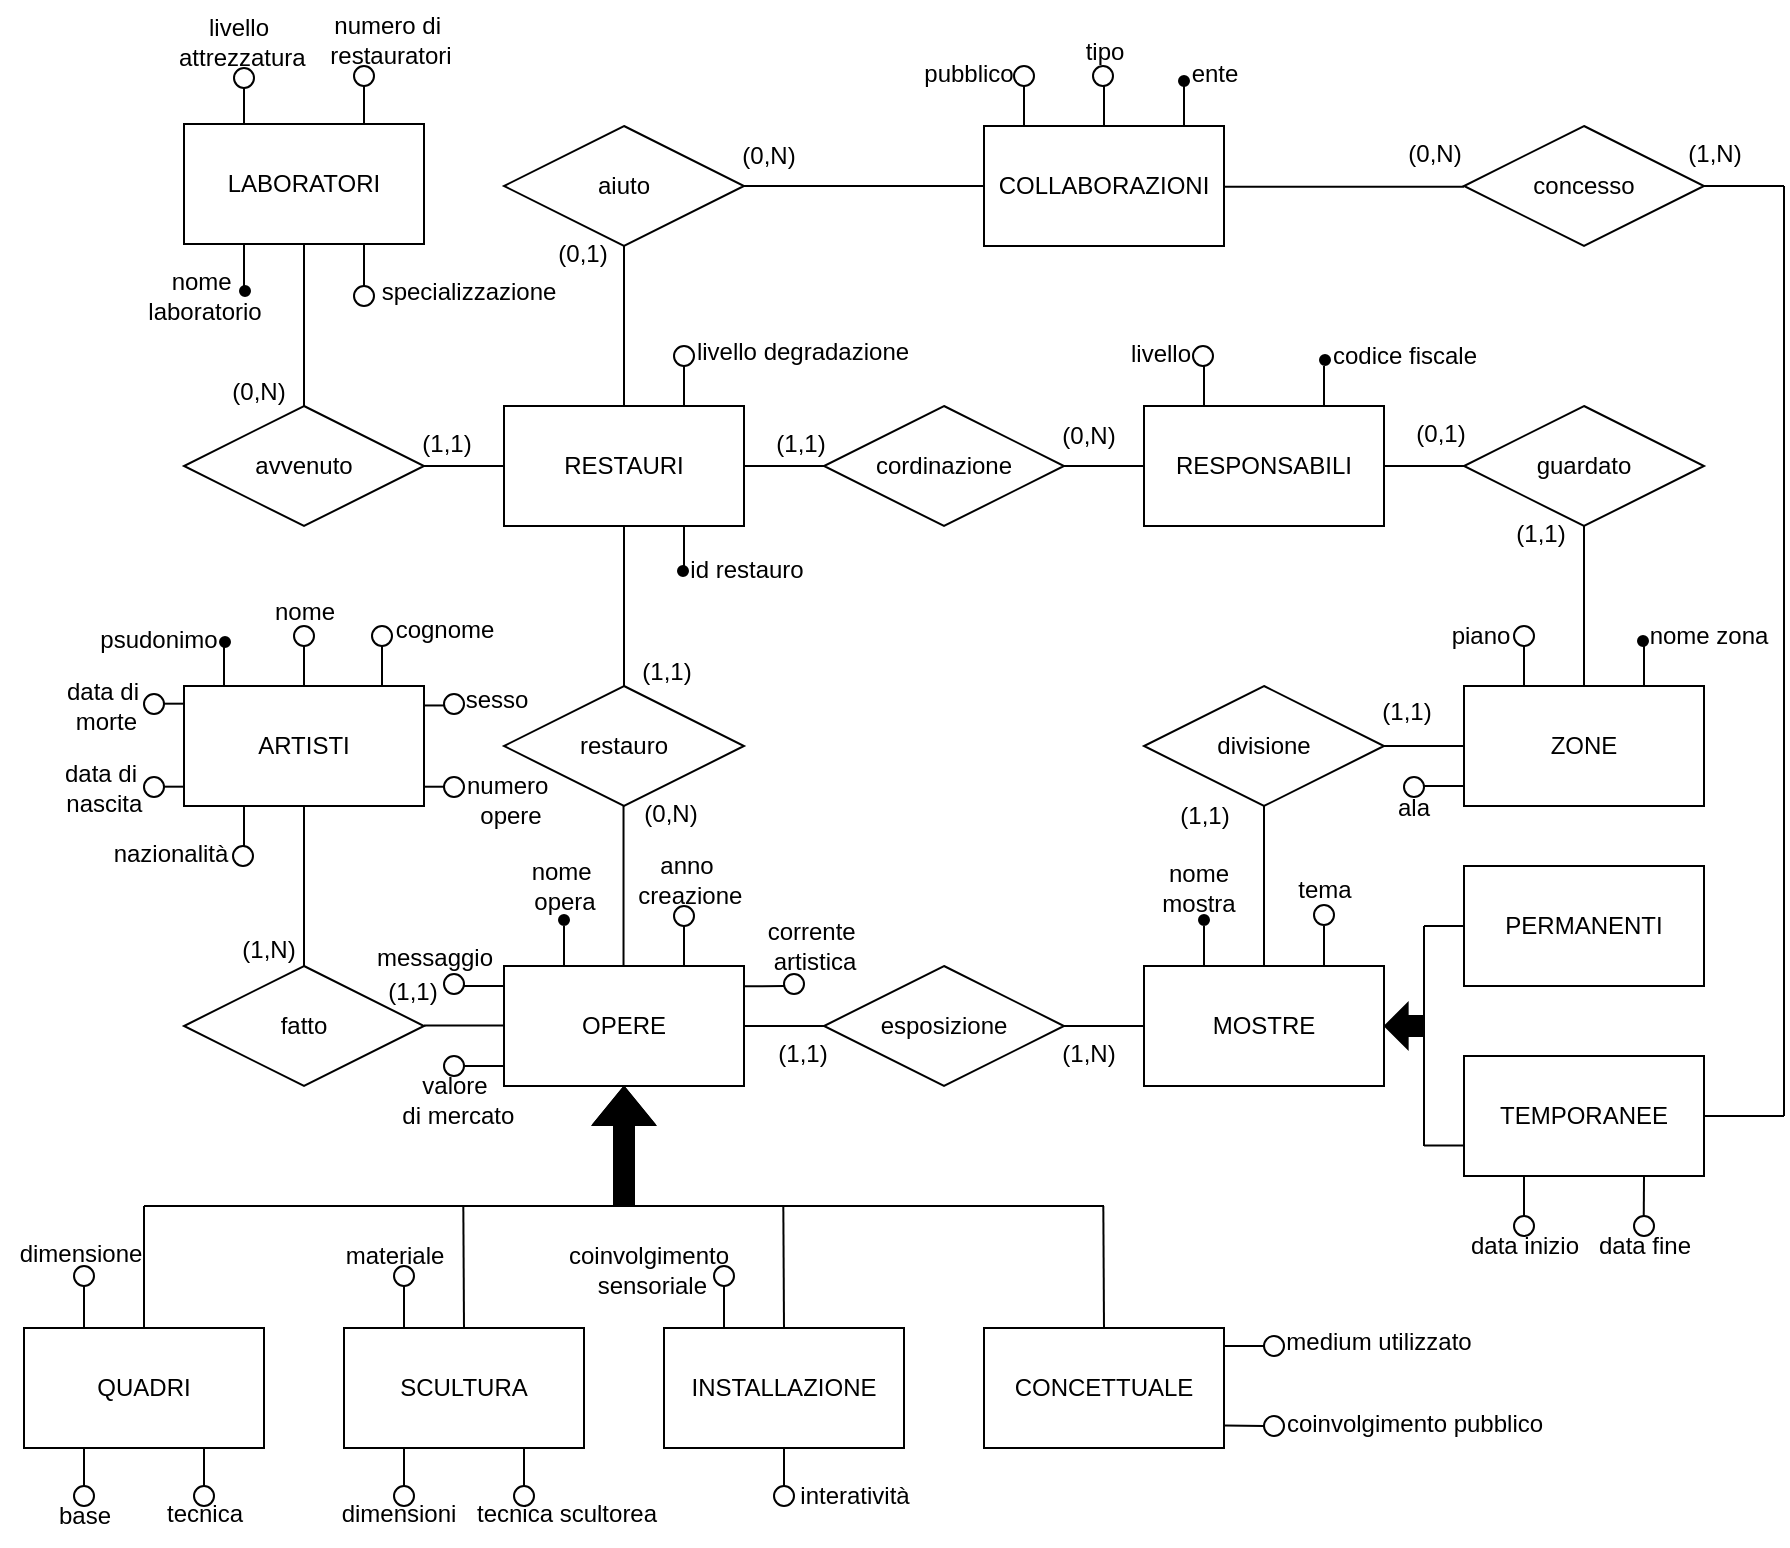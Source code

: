 <mxfile version="26.1.2">
  <diagram name="Page-1" id="luR2FFAwwnQC8byFWhqQ">
    <mxGraphModel dx="1420" dy="2156" grid="1" gridSize="10" guides="1" tooltips="1" connect="1" arrows="1" fold="1" page="1" pageScale="1" pageWidth="827" pageHeight="1169" math="0" shadow="0">
      <root>
        <mxCell id="0" />
        <mxCell id="1" parent="0" />
        <mxCell id="AryeixgYwKDA9CnlknnB-269" value="OPERE" style="rounded=0;whiteSpace=wrap;html=1;" parent="1" vertex="1">
          <mxGeometry x="360" y="480" width="120" height="60" as="geometry" />
        </mxCell>
        <mxCell id="AryeixgYwKDA9CnlknnB-270" value="fatto" style="shape=rhombus;perimeter=rhombusPerimeter;whiteSpace=wrap;html=1;align=center;" parent="1" vertex="1">
          <mxGeometry x="200" y="480" width="120" height="60" as="geometry" />
        </mxCell>
        <mxCell id="AryeixgYwKDA9CnlknnB-271" value="ARTISTI" style="rounded=0;whiteSpace=wrap;html=1;" parent="1" vertex="1">
          <mxGeometry x="200" y="340" width="120" height="60" as="geometry" />
        </mxCell>
        <mxCell id="AryeixgYwKDA9CnlknnB-272" value="QUADRI" style="rounded=0;whiteSpace=wrap;html=1;" parent="1" vertex="1">
          <mxGeometry x="120" y="661" width="120" height="60" as="geometry" />
        </mxCell>
        <mxCell id="AryeixgYwKDA9CnlknnB-273" value="SCULTURA" style="rounded=0;whiteSpace=wrap;html=1;" parent="1" vertex="1">
          <mxGeometry x="280" y="661" width="120" height="60" as="geometry" />
        </mxCell>
        <mxCell id="AryeixgYwKDA9CnlknnB-274" value="INSTALLAZIONE" style="rounded=0;whiteSpace=wrap;html=1;" parent="1" vertex="1">
          <mxGeometry x="440" y="661" width="120" height="60" as="geometry" />
        </mxCell>
        <mxCell id="AryeixgYwKDA9CnlknnB-275" value="CONCETTUALE" style="rounded=0;whiteSpace=wrap;html=1;" parent="1" vertex="1">
          <mxGeometry x="600" y="661" width="120" height="60" as="geometry" />
        </mxCell>
        <mxCell id="AryeixgYwKDA9CnlknnB-276" value="" style="shape=flexArrow;endArrow=classic;html=1;rounded=0;fillColor=#000000;entryX=0.5;entryY=1;entryDx=0;entryDy=0;" parent="1" edge="1" target="AryeixgYwKDA9CnlknnB-269">
          <mxGeometry width="50" height="50" relative="1" as="geometry">
            <mxPoint x="420" y="600" as="sourcePoint" />
            <mxPoint x="450" y="620" as="targetPoint" />
            <Array as="points">
              <mxPoint x="420" y="590" />
              <mxPoint x="420" y="560" />
            </Array>
          </mxGeometry>
        </mxCell>
        <mxCell id="AryeixgYwKDA9CnlknnB-282" value="restauro" style="shape=rhombus;perimeter=rhombusPerimeter;whiteSpace=wrap;html=1;align=center;" parent="1" vertex="1">
          <mxGeometry x="360" y="340" width="120" height="60" as="geometry" />
        </mxCell>
        <mxCell id="AryeixgYwKDA9CnlknnB-283" value="RESTAURI" style="rounded=0;whiteSpace=wrap;html=1;" parent="1" vertex="1">
          <mxGeometry x="360" y="200" width="120" height="60" as="geometry" />
        </mxCell>
        <mxCell id="AryeixgYwKDA9CnlknnB-284" value="avvenuto" style="shape=rhombus;perimeter=rhombusPerimeter;whiteSpace=wrap;html=1;align=center;" parent="1" vertex="1">
          <mxGeometry x="200" y="200" width="120" height="60" as="geometry" />
        </mxCell>
        <mxCell id="AryeixgYwKDA9CnlknnB-285" value="LABORATORI" style="rounded=0;whiteSpace=wrap;html=1;" parent="1" vertex="1">
          <mxGeometry x="200" y="59" width="120" height="60" as="geometry" />
        </mxCell>
        <mxCell id="AryeixgYwKDA9CnlknnB-286" value="" style="endArrow=none;html=1;rounded=0;exitX=0.5;exitY=1;exitDx=0;exitDy=0;entryX=0.5;entryY=0;entryDx=0;entryDy=0;" parent="1" source="AryeixgYwKDA9CnlknnB-285" edge="1" target="AryeixgYwKDA9CnlknnB-284">
          <mxGeometry width="50" height="50" relative="1" as="geometry">
            <mxPoint x="150" y="280" as="sourcePoint" />
            <mxPoint x="200" y="230" as="targetPoint" />
          </mxGeometry>
        </mxCell>
        <mxCell id="AryeixgYwKDA9CnlknnB-287" value="" style="endArrow=none;html=1;rounded=0;" parent="1" source="AryeixgYwKDA9CnlknnB-284" edge="1">
          <mxGeometry width="50" height="50" relative="1" as="geometry">
            <mxPoint x="310" y="280" as="sourcePoint" />
            <mxPoint x="360" y="230" as="targetPoint" />
          </mxGeometry>
        </mxCell>
        <mxCell id="AryeixgYwKDA9CnlknnB-288" value="" style="endArrow=none;html=1;rounded=0;entryX=0.5;entryY=1;entryDx=0;entryDy=0;exitX=0.5;exitY=0;exitDx=0;exitDy=0;" parent="1" source="AryeixgYwKDA9CnlknnB-282" target="AryeixgYwKDA9CnlknnB-283" edge="1">
          <mxGeometry width="50" height="50" relative="1" as="geometry">
            <mxPoint x="380" y="360" as="sourcePoint" />
            <mxPoint x="430" y="310" as="targetPoint" />
          </mxGeometry>
        </mxCell>
        <mxCell id="AryeixgYwKDA9CnlknnB-289" value="" style="endArrow=none;html=1;rounded=0;entryX=0.5;entryY=1;entryDx=0;entryDy=0;exitX=0.5;exitY=0;exitDx=0;exitDy=0;" parent="1" edge="1">
          <mxGeometry width="50" height="50" relative="1" as="geometry">
            <mxPoint x="419.76" y="480" as="sourcePoint" />
            <mxPoint x="419.76" y="400" as="targetPoint" />
          </mxGeometry>
        </mxCell>
        <mxCell id="AryeixgYwKDA9CnlknnB-298" value="esposizione" style="shape=rhombus;perimeter=rhombusPerimeter;whiteSpace=wrap;html=1;align=center;" parent="1" vertex="1">
          <mxGeometry x="520" y="480" width="120" height="60" as="geometry" />
        </mxCell>
        <mxCell id="AryeixgYwKDA9CnlknnB-303" value="MOSTRE" style="rounded=0;whiteSpace=wrap;html=1;" parent="1" vertex="1">
          <mxGeometry x="680" y="480" width="120" height="60" as="geometry" />
        </mxCell>
        <mxCell id="AryeixgYwKDA9CnlknnB-304" value="COLLABORAZIONI" style="rounded=0;whiteSpace=wrap;html=1;" parent="1" vertex="1">
          <mxGeometry x="600" y="60" width="120" height="60" as="geometry" />
        </mxCell>
        <mxCell id="AryeixgYwKDA9CnlknnB-305" value="aiuto" style="shape=rhombus;perimeter=rhombusPerimeter;whiteSpace=wrap;html=1;align=center;" parent="1" vertex="1">
          <mxGeometry x="360" y="60" width="120" height="60" as="geometry" />
        </mxCell>
        <mxCell id="AryeixgYwKDA9CnlknnB-306" value="" style="endArrow=none;html=1;rounded=0;entryX=0.5;entryY=1;entryDx=0;entryDy=0;" parent="1" target="AryeixgYwKDA9CnlknnB-305" edge="1">
          <mxGeometry width="50" height="50" relative="1" as="geometry">
            <mxPoint x="420" y="200" as="sourcePoint" />
            <mxPoint x="470" y="150" as="targetPoint" />
          </mxGeometry>
        </mxCell>
        <mxCell id="AryeixgYwKDA9CnlknnB-307" value="" style="endArrow=none;html=1;rounded=0;entryX=0;entryY=0.5;entryDx=0;entryDy=0;" parent="1" target="AryeixgYwKDA9CnlknnB-304" edge="1">
          <mxGeometry width="50" height="50" relative="1" as="geometry">
            <mxPoint x="480" y="90" as="sourcePoint" />
            <mxPoint x="530" y="40" as="targetPoint" />
          </mxGeometry>
        </mxCell>
        <mxCell id="AryeixgYwKDA9CnlknnB-311" value="" style="endArrow=none;html=1;rounded=0;entryX=0;entryY=0.5;entryDx=0;entryDy=0;" parent="1" target="AryeixgYwKDA9CnlknnB-298" edge="1">
          <mxGeometry width="50" height="50" relative="1" as="geometry">
            <mxPoint x="480" y="510" as="sourcePoint" />
            <mxPoint x="530" y="460" as="targetPoint" />
          </mxGeometry>
        </mxCell>
        <mxCell id="AryeixgYwKDA9CnlknnB-313" value="concesso" style="shape=rhombus;perimeter=rhombusPerimeter;whiteSpace=wrap;html=1;align=center;" parent="1" vertex="1">
          <mxGeometry x="840" y="60" width="120" height="60" as="geometry" />
        </mxCell>
        <mxCell id="AryeixgYwKDA9CnlknnB-314" value="TEMPORANEE" style="rounded=0;whiteSpace=wrap;html=1;" parent="1" vertex="1">
          <mxGeometry x="840" y="525" width="120" height="60" as="geometry" />
        </mxCell>
        <mxCell id="AryeixgYwKDA9CnlknnB-315" value="PERMANENTI" style="rounded=0;whiteSpace=wrap;html=1;" parent="1" vertex="1">
          <mxGeometry x="840" y="430" width="120" height="60" as="geometry" />
        </mxCell>
        <mxCell id="AryeixgYwKDA9CnlknnB-318" value="" style="endArrow=none;html=1;rounded=0;" parent="1" edge="1">
          <mxGeometry width="50" height="50" relative="1" as="geometry">
            <mxPoint x="820" y="570" as="sourcePoint" />
            <mxPoint x="820" y="460" as="targetPoint" />
          </mxGeometry>
        </mxCell>
        <mxCell id="AryeixgYwKDA9CnlknnB-323" value="" style="endArrow=none;html=1;rounded=0;exitX=1;exitY=0.5;exitDx=0;exitDy=0;" parent="1" source="AryeixgYwKDA9CnlknnB-313" edge="1">
          <mxGeometry width="50" height="50" relative="1" as="geometry">
            <mxPoint x="990" y="80" as="sourcePoint" />
            <mxPoint x="1000" y="90" as="targetPoint" />
          </mxGeometry>
        </mxCell>
        <mxCell id="AryeixgYwKDA9CnlknnB-324" value="" style="endArrow=none;html=1;rounded=0;entryX=0;entryY=0.5;entryDx=0;entryDy=0;" parent="1" edge="1">
          <mxGeometry width="50" height="50" relative="1" as="geometry">
            <mxPoint x="720" y="90.41" as="sourcePoint" />
            <mxPoint x="840" y="90.41" as="targetPoint" />
          </mxGeometry>
        </mxCell>
        <mxCell id="AryeixgYwKDA9CnlknnB-326" value="RESPONSABILI" style="rounded=0;whiteSpace=wrap;html=1;" parent="1" vertex="1">
          <mxGeometry x="680" y="200" width="120" height="60" as="geometry" />
        </mxCell>
        <mxCell id="AryeixgYwKDA9CnlknnB-327" value="ZONE" style="rounded=0;whiteSpace=wrap;html=1;" parent="1" vertex="1">
          <mxGeometry x="840" y="340" width="120" height="60" as="geometry" />
        </mxCell>
        <mxCell id="AryeixgYwKDA9CnlknnB-328" value="cordinazione" style="shape=rhombus;perimeter=rhombusPerimeter;whiteSpace=wrap;html=1;align=center;" parent="1" vertex="1">
          <mxGeometry x="520" y="200" width="120" height="60" as="geometry" />
        </mxCell>
        <mxCell id="AryeixgYwKDA9CnlknnB-330" value="" style="endArrow=none;html=1;rounded=0;exitX=1;exitY=0.5;exitDx=0;exitDy=0;entryX=0;entryY=0.5;entryDx=0;entryDy=0;" parent="1" source="AryeixgYwKDA9CnlknnB-283" target="AryeixgYwKDA9CnlknnB-328" edge="1">
          <mxGeometry width="50" height="50" relative="1" as="geometry">
            <mxPoint x="510" y="230" as="sourcePoint" />
            <mxPoint x="560" y="180" as="targetPoint" />
          </mxGeometry>
        </mxCell>
        <mxCell id="AryeixgYwKDA9CnlknnB-332" value="guardato" style="shape=rhombus;perimeter=rhombusPerimeter;whiteSpace=wrap;html=1;align=center;" parent="1" vertex="1">
          <mxGeometry x="840" y="200" width="120" height="60" as="geometry" />
        </mxCell>
        <mxCell id="AryeixgYwKDA9CnlknnB-333" value="" style="endArrow=none;html=1;rounded=0;entryX=0;entryY=0.5;entryDx=0;entryDy=0;" parent="1" target="AryeixgYwKDA9CnlknnB-326" edge="1">
          <mxGeometry width="50" height="50" relative="1" as="geometry">
            <mxPoint x="640" y="230" as="sourcePoint" />
            <mxPoint x="690" y="180" as="targetPoint" />
          </mxGeometry>
        </mxCell>
        <mxCell id="AryeixgYwKDA9CnlknnB-334" value="divisione" style="shape=rhombus;perimeter=rhombusPerimeter;whiteSpace=wrap;html=1;align=center;" parent="1" vertex="1">
          <mxGeometry x="680" y="340" width="120" height="60" as="geometry" />
        </mxCell>
        <mxCell id="AryeixgYwKDA9CnlknnB-335" value="" style="endArrow=none;html=1;rounded=0;entryX=0.5;entryY=1;entryDx=0;entryDy=0;exitX=0.5;exitY=0;exitDx=0;exitDy=0;" parent="1" source="AryeixgYwKDA9CnlknnB-303" target="AryeixgYwKDA9CnlknnB-334" edge="1">
          <mxGeometry width="50" height="50" relative="1" as="geometry">
            <mxPoint x="720" y="470" as="sourcePoint" />
            <mxPoint x="770" y="420" as="targetPoint" />
          </mxGeometry>
        </mxCell>
        <mxCell id="AryeixgYwKDA9CnlknnB-336" value="" style="endArrow=none;html=1;rounded=0;exitX=1;exitY=0.5;exitDx=0;exitDy=0;entryX=0;entryY=0.5;entryDx=0;entryDy=0;" parent="1" source="AryeixgYwKDA9CnlknnB-334" target="AryeixgYwKDA9CnlknnB-327" edge="1">
          <mxGeometry width="50" height="50" relative="1" as="geometry">
            <mxPoint x="830" y="320" as="sourcePoint" />
            <mxPoint x="880" y="270" as="targetPoint" />
          </mxGeometry>
        </mxCell>
        <mxCell id="AryeixgYwKDA9CnlknnB-337" value="" style="endArrow=none;html=1;rounded=0;exitX=1;exitY=0.5;exitDx=0;exitDy=0;entryX=0;entryY=0.5;entryDx=0;entryDy=0;" parent="1" source="AryeixgYwKDA9CnlknnB-326" target="AryeixgYwKDA9CnlknnB-332" edge="1">
          <mxGeometry width="50" height="50" relative="1" as="geometry">
            <mxPoint x="880" y="300" as="sourcePoint" />
            <mxPoint x="930" y="250" as="targetPoint" />
          </mxGeometry>
        </mxCell>
        <mxCell id="AryeixgYwKDA9CnlknnB-338" value="" style="endArrow=none;html=1;rounded=0;entryX=0.5;entryY=1;entryDx=0;entryDy=0;exitX=0.5;exitY=0;exitDx=0;exitDy=0;" parent="1" source="AryeixgYwKDA9CnlknnB-327" target="AryeixgYwKDA9CnlknnB-332" edge="1">
          <mxGeometry width="50" height="50" relative="1" as="geometry">
            <mxPoint x="860" y="350" as="sourcePoint" />
            <mxPoint x="910" y="300" as="targetPoint" />
          </mxGeometry>
        </mxCell>
        <mxCell id="AryeixgYwKDA9CnlknnB-339" value="" style="endArrow=none;html=1;rounded=0;entryX=0;entryY=0.5;entryDx=0;entryDy=0;" parent="1" target="AryeixgYwKDA9CnlknnB-303" edge="1">
          <mxGeometry width="50" height="50" relative="1" as="geometry">
            <mxPoint x="640" y="510" as="sourcePoint" />
            <mxPoint x="690" y="460" as="targetPoint" />
          </mxGeometry>
        </mxCell>
        <mxCell id="Yn2UF99OzoSKR1iccTGJ-1" value="id restauro" style="text;html=1;align=center;verticalAlign=middle;resizable=0;points=[];autosize=1;strokeColor=none;fillColor=none;" vertex="1" parent="1">
          <mxGeometry x="441" y="267" width="80" height="30" as="geometry" />
        </mxCell>
        <mxCell id="Yn2UF99OzoSKR1iccTGJ-2" value="livello degradazione" style="text;html=1;align=center;verticalAlign=middle;resizable=0;points=[];autosize=1;strokeColor=none;fillColor=none;" vertex="1" parent="1">
          <mxGeometry x="444" y="158" width="130" height="30" as="geometry" />
        </mxCell>
        <mxCell id="Yn2UF99OzoSKR1iccTGJ-3" value="nome&amp;nbsp;&lt;div&gt;opera&lt;/div&gt;" style="text;html=1;align=center;verticalAlign=middle;resizable=0;points=[];autosize=1;strokeColor=none;fillColor=none;" vertex="1" parent="1">
          <mxGeometry x="360" y="420" width="60" height="40" as="geometry" />
        </mxCell>
        <mxCell id="Yn2UF99OzoSKR1iccTGJ-4" value="anno&lt;div&gt;&amp;nbsp;creazione&lt;/div&gt;" style="text;html=1;align=center;verticalAlign=middle;resizable=0;points=[];autosize=1;strokeColor=none;fillColor=none;" vertex="1" parent="1">
          <mxGeometry x="411" y="416.5" width="80" height="40" as="geometry" />
        </mxCell>
        <mxCell id="Yn2UF99OzoSKR1iccTGJ-5" value="valore&lt;div&gt;&amp;nbsp;di mercato&lt;/div&gt;" style="text;html=1;align=center;verticalAlign=middle;resizable=0;points=[];autosize=1;strokeColor=none;fillColor=none;" vertex="1" parent="1">
          <mxGeometry x="295" y="527" width="80" height="40" as="geometry" />
        </mxCell>
        <mxCell id="Yn2UF99OzoSKR1iccTGJ-6" value="messaggio" style="text;html=1;align=center;verticalAlign=middle;resizable=0;points=[];autosize=1;strokeColor=none;fillColor=none;" vertex="1" parent="1">
          <mxGeometry x="285" y="461" width="80" height="30" as="geometry" />
        </mxCell>
        <mxCell id="Yn2UF99OzoSKR1iccTGJ-7" value="corrente&amp;nbsp;&lt;div&gt;artistica&lt;/div&gt;" style="text;html=1;align=center;verticalAlign=middle;resizable=0;points=[];autosize=1;strokeColor=none;fillColor=none;" vertex="1" parent="1">
          <mxGeometry x="480" y="450" width="70" height="40" as="geometry" />
        </mxCell>
        <mxCell id="Yn2UF99OzoSKR1iccTGJ-8" value="livello&lt;div&gt;&amp;nbsp;attrezzatura&lt;/div&gt;" style="text;html=1;align=center;verticalAlign=middle;resizable=0;points=[];autosize=1;strokeColor=none;fillColor=none;" vertex="1" parent="1">
          <mxGeometry x="182" y="-2" width="90" height="40" as="geometry" />
        </mxCell>
        <mxCell id="Yn2UF99OzoSKR1iccTGJ-9" value="specializzazione" style="text;html=1;align=center;verticalAlign=middle;resizable=0;points=[];autosize=1;strokeColor=none;fillColor=none;" vertex="1" parent="1">
          <mxGeometry x="287" y="128" width="110" height="30" as="geometry" />
        </mxCell>
        <mxCell id="Yn2UF99OzoSKR1iccTGJ-10" value="nome&amp;nbsp;&lt;div&gt;laboratorio&lt;/div&gt;" style="text;html=1;align=center;verticalAlign=middle;resizable=0;points=[];autosize=1;strokeColor=none;fillColor=none;" vertex="1" parent="1">
          <mxGeometry x="170" y="125" width="80" height="40" as="geometry" />
        </mxCell>
        <mxCell id="Yn2UF99OzoSKR1iccTGJ-11" value="numero di&amp;nbsp;&lt;div&gt;restauratori&lt;/div&gt;" style="text;html=1;align=center;verticalAlign=middle;resizable=0;points=[];autosize=1;strokeColor=none;fillColor=none;" vertex="1" parent="1">
          <mxGeometry x="263" y="-3" width="80" height="40" as="geometry" />
        </mxCell>
        <mxCell id="Yn2UF99OzoSKR1iccTGJ-13" value="" style="shape=flexArrow;endArrow=classic;html=1;rounded=0;endWidth=11.515;endSize=3.442;entryX=1;entryY=0.5;entryDx=0;entryDy=0;fillColor=#000000;" edge="1" parent="1" target="AryeixgYwKDA9CnlknnB-303">
          <mxGeometry width="50" height="50" relative="1" as="geometry">
            <mxPoint x="820" y="510" as="sourcePoint" />
            <mxPoint x="900" y="525" as="targetPoint" />
          </mxGeometry>
        </mxCell>
        <mxCell id="Yn2UF99OzoSKR1iccTGJ-14" value="" style="endArrow=none;html=1;rounded=0;entryX=0;entryY=0.5;entryDx=0;entryDy=0;" edge="1" parent="1" target="AryeixgYwKDA9CnlknnB-315">
          <mxGeometry width="50" height="50" relative="1" as="geometry">
            <mxPoint x="820" y="460" as="sourcePoint" />
            <mxPoint x="820" y="450" as="targetPoint" />
          </mxGeometry>
        </mxCell>
        <mxCell id="Yn2UF99OzoSKR1iccTGJ-15" value="" style="endArrow=none;html=1;rounded=0;entryX=0;entryY=0.5;entryDx=0;entryDy=0;" edge="1" parent="1">
          <mxGeometry width="50" height="50" relative="1" as="geometry">
            <mxPoint x="820" y="569.8" as="sourcePoint" />
            <mxPoint x="840" y="569.8" as="targetPoint" />
          </mxGeometry>
        </mxCell>
        <mxCell id="Yn2UF99OzoSKR1iccTGJ-16" value="" style="endArrow=none;html=1;rounded=0;" edge="1" parent="1">
          <mxGeometry width="50" height="50" relative="1" as="geometry">
            <mxPoint x="960" y="555" as="sourcePoint" />
            <mxPoint x="1000" y="555" as="targetPoint" />
          </mxGeometry>
        </mxCell>
        <mxCell id="Yn2UF99OzoSKR1iccTGJ-17" value="" style="endArrow=none;html=1;rounded=0;" edge="1" parent="1">
          <mxGeometry width="50" height="50" relative="1" as="geometry">
            <mxPoint x="1000" y="555" as="sourcePoint" />
            <mxPoint x="1000" y="90" as="targetPoint" />
          </mxGeometry>
        </mxCell>
        <mxCell id="Yn2UF99OzoSKR1iccTGJ-18" value="" style="endArrow=none;html=1;rounded=0;exitX=0.5;exitY=1;exitDx=0;exitDy=0;" edge="1" parent="1" source="AryeixgYwKDA9CnlknnB-271">
          <mxGeometry width="50" height="50" relative="1" as="geometry">
            <mxPoint x="220" y="480" as="sourcePoint" />
            <mxPoint x="260" y="480" as="targetPoint" />
          </mxGeometry>
        </mxCell>
        <mxCell id="Yn2UF99OzoSKR1iccTGJ-19" value="" style="endArrow=none;html=1;rounded=0;exitX=1;exitY=0.5;exitDx=0;exitDy=0;" edge="1" parent="1">
          <mxGeometry width="50" height="50" relative="1" as="geometry">
            <mxPoint x="320" y="509.81" as="sourcePoint" />
            <mxPoint x="360" y="509.81" as="targetPoint" />
          </mxGeometry>
        </mxCell>
        <mxCell id="Yn2UF99OzoSKR1iccTGJ-20" value="" style="endArrow=none;html=1;rounded=0;exitX=0.5;exitY=0;exitDx=0;exitDy=0;" edge="1" parent="1" source="AryeixgYwKDA9CnlknnB-272">
          <mxGeometry width="50" height="50" relative="1" as="geometry">
            <mxPoint x="180" y="640" as="sourcePoint" />
            <mxPoint x="180" y="600" as="targetPoint" />
          </mxGeometry>
        </mxCell>
        <mxCell id="Yn2UF99OzoSKR1iccTGJ-21" value="" style="endArrow=none;html=1;rounded=0;exitX=0.5;exitY=0;exitDx=0;exitDy=0;" edge="1" parent="1" source="AryeixgYwKDA9CnlknnB-273">
          <mxGeometry width="50" height="50" relative="1" as="geometry">
            <mxPoint x="339.66" y="640" as="sourcePoint" />
            <mxPoint x="339.66" y="600" as="targetPoint" />
          </mxGeometry>
        </mxCell>
        <mxCell id="Yn2UF99OzoSKR1iccTGJ-22" value="" style="endArrow=none;html=1;rounded=0;exitX=0.5;exitY=0;exitDx=0;exitDy=0;" edge="1" parent="1" source="AryeixgYwKDA9CnlknnB-274">
          <mxGeometry width="50" height="50" relative="1" as="geometry">
            <mxPoint x="499.66" y="640" as="sourcePoint" />
            <mxPoint x="499.66" y="600" as="targetPoint" />
          </mxGeometry>
        </mxCell>
        <mxCell id="Yn2UF99OzoSKR1iccTGJ-23" value="" style="endArrow=none;html=1;rounded=0;exitX=0.5;exitY=0;exitDx=0;exitDy=0;" edge="1" parent="1" source="AryeixgYwKDA9CnlknnB-275">
          <mxGeometry width="50" height="50" relative="1" as="geometry">
            <mxPoint x="659.66" y="640" as="sourcePoint" />
            <mxPoint x="659.66" y="600" as="targetPoint" />
          </mxGeometry>
        </mxCell>
        <mxCell id="Yn2UF99OzoSKR1iccTGJ-24" value="" style="endArrow=none;html=1;rounded=0;" edge="1" parent="1">
          <mxGeometry width="50" height="50" relative="1" as="geometry">
            <mxPoint x="180" y="600" as="sourcePoint" />
            <mxPoint x="660" y="600" as="targetPoint" />
          </mxGeometry>
        </mxCell>
        <mxCell id="Yn2UF99OzoSKR1iccTGJ-25" value="piano" style="text;html=1;align=center;verticalAlign=middle;resizable=0;points=[];autosize=1;strokeColor=none;fillColor=none;" vertex="1" parent="1">
          <mxGeometry x="823" y="300" width="50" height="30" as="geometry" />
        </mxCell>
        <mxCell id="Yn2UF99OzoSKR1iccTGJ-26" value="nome zona" style="text;html=1;align=center;verticalAlign=middle;resizable=0;points=[];autosize=1;strokeColor=none;fillColor=none;" vertex="1" parent="1">
          <mxGeometry x="922" y="300" width="80" height="30" as="geometry" />
        </mxCell>
        <mxCell id="Yn2UF99OzoSKR1iccTGJ-27" value="ala" style="text;strokeColor=none;align=center;fillColor=none;html=1;verticalAlign=middle;whiteSpace=wrap;rounded=0;" vertex="1" parent="1">
          <mxGeometry x="785" y="385.5" width="60" height="30" as="geometry" />
        </mxCell>
        <mxCell id="Yn2UF99OzoSKR1iccTGJ-28" value="data inizio" style="text;html=1;align=center;verticalAlign=middle;resizable=0;points=[];autosize=1;strokeColor=none;fillColor=none;" vertex="1" parent="1">
          <mxGeometry x="830" y="605" width="80" height="30" as="geometry" />
        </mxCell>
        <mxCell id="Yn2UF99OzoSKR1iccTGJ-29" value="data fine" style="text;html=1;align=center;verticalAlign=middle;resizable=0;points=[];autosize=1;strokeColor=none;fillColor=none;" vertex="1" parent="1">
          <mxGeometry x="895" y="605" width="70" height="30" as="geometry" />
        </mxCell>
        <mxCell id="Yn2UF99OzoSKR1iccTGJ-30" value="pubblico" style="text;html=1;align=center;verticalAlign=middle;resizable=0;points=[];autosize=1;strokeColor=none;fillColor=none;" vertex="1" parent="1">
          <mxGeometry x="557" y="19" width="70" height="30" as="geometry" />
        </mxCell>
        <mxCell id="Yn2UF99OzoSKR1iccTGJ-31" value="tipo" style="text;html=1;align=center;verticalAlign=middle;resizable=0;points=[];autosize=1;strokeColor=none;fillColor=none;" vertex="1" parent="1">
          <mxGeometry x="640" y="8" width="40" height="30" as="geometry" />
        </mxCell>
        <mxCell id="Yn2UF99OzoSKR1iccTGJ-32" value="ente" style="text;html=1;align=center;verticalAlign=middle;resizable=0;points=[];autosize=1;strokeColor=none;fillColor=none;" vertex="1" parent="1">
          <mxGeometry x="690" y="19" width="50" height="30" as="geometry" />
        </mxCell>
        <mxCell id="Yn2UF99OzoSKR1iccTGJ-33" value="livello" style="text;html=1;align=center;verticalAlign=middle;resizable=0;points=[];autosize=1;strokeColor=none;fillColor=none;" vertex="1" parent="1">
          <mxGeometry x="662.5" y="159" width="50" height="30" as="geometry" />
        </mxCell>
        <mxCell id="Yn2UF99OzoSKR1iccTGJ-34" value="codice fiscale" style="text;html=1;align=center;verticalAlign=middle;resizable=0;points=[];autosize=1;strokeColor=none;fillColor=none;" vertex="1" parent="1">
          <mxGeometry x="760" y="160" width="100" height="30" as="geometry" />
        </mxCell>
        <mxCell id="Yn2UF99OzoSKR1iccTGJ-35" value="nome&lt;div&gt;mostra&lt;/div&gt;" style="text;html=1;align=center;verticalAlign=middle;resizable=0;points=[];autosize=1;strokeColor=none;fillColor=none;" vertex="1" parent="1">
          <mxGeometry x="677" y="421" width="60" height="40" as="geometry" />
        </mxCell>
        <mxCell id="Yn2UF99OzoSKR1iccTGJ-36" value="tema" style="text;html=1;align=center;verticalAlign=middle;resizable=0;points=[];autosize=1;strokeColor=none;fillColor=none;" vertex="1" parent="1">
          <mxGeometry x="745" y="426.5" width="50" height="30" as="geometry" />
        </mxCell>
        <mxCell id="Yn2UF99OzoSKR1iccTGJ-37" value="psudonimo" style="text;html=1;align=center;verticalAlign=middle;resizable=0;points=[];autosize=1;strokeColor=none;fillColor=none;" vertex="1" parent="1">
          <mxGeometry x="147" y="302" width="80" height="30" as="geometry" />
        </mxCell>
        <mxCell id="Yn2UF99OzoSKR1iccTGJ-39" value="nome" style="text;html=1;align=center;verticalAlign=middle;resizable=0;points=[];autosize=1;strokeColor=none;fillColor=none;" vertex="1" parent="1">
          <mxGeometry x="235" y="287.5" width="50" height="30" as="geometry" />
        </mxCell>
        <mxCell id="Yn2UF99OzoSKR1iccTGJ-41" value="cognome" style="text;html=1;align=center;verticalAlign=middle;resizable=0;points=[];autosize=1;strokeColor=none;fillColor=none;" vertex="1" parent="1">
          <mxGeometry x="295" y="297" width="70" height="30" as="geometry" />
        </mxCell>
        <mxCell id="Yn2UF99OzoSKR1iccTGJ-42" value="nazionalità" style="text;html=1;align=center;verticalAlign=middle;resizable=0;points=[];autosize=1;strokeColor=none;fillColor=none;" vertex="1" parent="1">
          <mxGeometry x="152.5" y="409" width="80" height="30" as="geometry" />
        </mxCell>
        <mxCell id="Yn2UF99OzoSKR1iccTGJ-43" value="sesso" style="text;html=1;align=center;verticalAlign=middle;resizable=0;points=[];autosize=1;strokeColor=none;fillColor=none;" vertex="1" parent="1">
          <mxGeometry x="331" y="332" width="50" height="30" as="geometry" />
        </mxCell>
        <mxCell id="Yn2UF99OzoSKR1iccTGJ-44" value="data di&lt;div&gt;&amp;nbsp;nascita&lt;/div&gt;" style="text;html=1;align=center;verticalAlign=middle;resizable=0;points=[];autosize=1;strokeColor=none;fillColor=none;" vertex="1" parent="1">
          <mxGeometry x="128" y="370.5" width="60" height="40" as="geometry" />
        </mxCell>
        <mxCell id="Yn2UF99OzoSKR1iccTGJ-45" value="data di&lt;div&gt;&amp;nbsp;morte&lt;/div&gt;" style="text;html=1;align=center;verticalAlign=middle;resizable=0;points=[];autosize=1;strokeColor=none;fillColor=none;" vertex="1" parent="1">
          <mxGeometry x="129" y="329.5" width="60" height="40" as="geometry" />
        </mxCell>
        <mxCell id="Yn2UF99OzoSKR1iccTGJ-46" value="numero&amp;nbsp;&lt;div&gt;opere&lt;/div&gt;" style="text;html=1;align=center;verticalAlign=middle;resizable=0;points=[];autosize=1;strokeColor=none;fillColor=none;" vertex="1" parent="1">
          <mxGeometry x="328" y="376.5" width="70" height="40" as="geometry" />
        </mxCell>
        <mxCell id="Yn2UF99OzoSKR1iccTGJ-48" value="base" style="text;html=1;align=center;verticalAlign=middle;resizable=0;points=[];autosize=1;strokeColor=none;fillColor=none;" vertex="1" parent="1">
          <mxGeometry x="125" y="740" width="50" height="30" as="geometry" />
        </mxCell>
        <mxCell id="Yn2UF99OzoSKR1iccTGJ-49" value="dimensione" style="text;html=1;align=center;verticalAlign=middle;resizable=0;points=[];autosize=1;strokeColor=none;fillColor=none;" vertex="1" parent="1">
          <mxGeometry x="108" y="609" width="80" height="30" as="geometry" />
        </mxCell>
        <mxCell id="Yn2UF99OzoSKR1iccTGJ-50" value="tecnica" style="text;html=1;align=center;verticalAlign=middle;resizable=0;points=[];autosize=1;strokeColor=none;fillColor=none;" vertex="1" parent="1">
          <mxGeometry x="180" y="739" width="60" height="30" as="geometry" />
        </mxCell>
        <mxCell id="Yn2UF99OzoSKR1iccTGJ-51" value="dimensioni" style="text;html=1;align=center;verticalAlign=middle;resizable=0;points=[];autosize=1;strokeColor=none;fillColor=none;" vertex="1" parent="1">
          <mxGeometry x="267" y="739" width="80" height="30" as="geometry" />
        </mxCell>
        <mxCell id="Yn2UF99OzoSKR1iccTGJ-52" value="materiale" style="text;html=1;align=center;verticalAlign=middle;resizable=0;points=[];autosize=1;strokeColor=none;fillColor=none;" vertex="1" parent="1">
          <mxGeometry x="270" y="610" width="70" height="30" as="geometry" />
        </mxCell>
        <mxCell id="Yn2UF99OzoSKR1iccTGJ-53" value="tecnica scultorea" style="text;html=1;align=center;verticalAlign=middle;resizable=0;points=[];autosize=1;strokeColor=none;fillColor=none;" vertex="1" parent="1">
          <mxGeometry x="336" y="739" width="110" height="30" as="geometry" />
        </mxCell>
        <mxCell id="Yn2UF99OzoSKR1iccTGJ-54" value="coinvolgimento&lt;div&gt;&amp;nbsp;sensoriale&lt;/div&gt;" style="text;html=1;align=center;verticalAlign=middle;resizable=0;points=[];autosize=1;strokeColor=none;fillColor=none;" vertex="1" parent="1">
          <mxGeometry x="382" y="612" width="100" height="40" as="geometry" />
        </mxCell>
        <mxCell id="Yn2UF99OzoSKR1iccTGJ-55" value="interatività" style="text;html=1;align=center;verticalAlign=middle;resizable=0;points=[];autosize=1;strokeColor=none;fillColor=none;" vertex="1" parent="1">
          <mxGeometry x="495" y="730" width="80" height="30" as="geometry" />
        </mxCell>
        <mxCell id="Yn2UF99OzoSKR1iccTGJ-56" value="medium utilizzato" style="text;html=1;align=center;verticalAlign=middle;resizable=0;points=[];autosize=1;strokeColor=none;fillColor=none;" vertex="1" parent="1">
          <mxGeometry x="737" y="653" width="120" height="30" as="geometry" />
        </mxCell>
        <mxCell id="Yn2UF99OzoSKR1iccTGJ-57" value="coinvolgimento pubblico" style="text;html=1;align=center;verticalAlign=middle;resizable=0;points=[];autosize=1;strokeColor=none;fillColor=none;" vertex="1" parent="1">
          <mxGeometry x="740" y="694" width="150" height="30" as="geometry" />
        </mxCell>
        <mxCell id="Yn2UF99OzoSKR1iccTGJ-58" value="" style="ellipse;whiteSpace=wrap;html=1;aspect=fixed;" vertex="1" parent="1">
          <mxGeometry x="740" y="705" width="10" height="10" as="geometry" />
        </mxCell>
        <mxCell id="Yn2UF99OzoSKR1iccTGJ-59" value="" style="ellipse;whiteSpace=wrap;html=1;aspect=fixed;" vertex="1" parent="1">
          <mxGeometry x="740" y="665" width="10" height="10" as="geometry" />
        </mxCell>
        <mxCell id="Yn2UF99OzoSKR1iccTGJ-61" value="" style="endArrow=none;html=1;rounded=0;entryX=0;entryY=0.5;entryDx=0;entryDy=0;" edge="1" parent="1" target="Yn2UF99OzoSKR1iccTGJ-59">
          <mxGeometry width="50" height="50" relative="1" as="geometry">
            <mxPoint x="720" y="670" as="sourcePoint" />
            <mxPoint x="730" y="640" as="targetPoint" />
          </mxGeometry>
        </mxCell>
        <mxCell id="Yn2UF99OzoSKR1iccTGJ-62" value="" style="endArrow=none;html=1;rounded=0;exitX=1.003;exitY=0.813;exitDx=0;exitDy=0;exitPerimeter=0;entryX=0;entryY=0.5;entryDx=0;entryDy=0;" edge="1" parent="1" source="AryeixgYwKDA9CnlknnB-275" target="Yn2UF99OzoSKR1iccTGJ-58">
          <mxGeometry width="50" height="50" relative="1" as="geometry">
            <mxPoint x="740" y="710" as="sourcePoint" />
            <mxPoint x="790" y="660" as="targetPoint" />
          </mxGeometry>
        </mxCell>
        <mxCell id="Yn2UF99OzoSKR1iccTGJ-63" value="" style="ellipse;whiteSpace=wrap;html=1;aspect=fixed;" vertex="1" parent="1">
          <mxGeometry x="465" y="630" width="10" height="10" as="geometry" />
        </mxCell>
        <mxCell id="Yn2UF99OzoSKR1iccTGJ-64" value="" style="ellipse;whiteSpace=wrap;html=1;aspect=fixed;" vertex="1" parent="1">
          <mxGeometry x="495" y="740" width="10" height="10" as="geometry" />
        </mxCell>
        <mxCell id="Yn2UF99OzoSKR1iccTGJ-65" value="" style="endArrow=none;html=1;rounded=0;entryX=0.5;entryY=1;entryDx=0;entryDy=0;exitX=0.25;exitY=0;exitDx=0;exitDy=0;" edge="1" parent="1" source="AryeixgYwKDA9CnlknnB-274" target="Yn2UF99OzoSKR1iccTGJ-63">
          <mxGeometry width="50" height="50" relative="1" as="geometry">
            <mxPoint x="430" y="710" as="sourcePoint" />
            <mxPoint x="480" y="660" as="targetPoint" />
          </mxGeometry>
        </mxCell>
        <mxCell id="Yn2UF99OzoSKR1iccTGJ-66" value="" style="endArrow=none;html=1;rounded=0;entryX=0.5;entryY=1;entryDx=0;entryDy=0;exitX=0.5;exitY=0;exitDx=0;exitDy=0;" edge="1" parent="1" source="Yn2UF99OzoSKR1iccTGJ-64" target="AryeixgYwKDA9CnlknnB-274">
          <mxGeometry width="50" height="50" relative="1" as="geometry">
            <mxPoint x="440" y="790" as="sourcePoint" />
            <mxPoint x="490" y="740" as="targetPoint" />
          </mxGeometry>
        </mxCell>
        <mxCell id="Yn2UF99OzoSKR1iccTGJ-67" value="" style="ellipse;whiteSpace=wrap;html=1;aspect=fixed;" vertex="1" parent="1">
          <mxGeometry x="365" y="740" width="10" height="10" as="geometry" />
        </mxCell>
        <mxCell id="Yn2UF99OzoSKR1iccTGJ-68" value="" style="ellipse;whiteSpace=wrap;html=1;aspect=fixed;" vertex="1" parent="1">
          <mxGeometry x="305" y="740" width="10" height="10" as="geometry" />
        </mxCell>
        <mxCell id="Yn2UF99OzoSKR1iccTGJ-70" value="" style="ellipse;whiteSpace=wrap;html=1;aspect=fixed;" vertex="1" parent="1">
          <mxGeometry x="305" y="630" width="10" height="10" as="geometry" />
        </mxCell>
        <mxCell id="Yn2UF99OzoSKR1iccTGJ-71" value="" style="endArrow=none;html=1;rounded=0;entryX=0.25;entryY=0;entryDx=0;entryDy=0;exitX=0.5;exitY=1;exitDx=0;exitDy=0;" edge="1" parent="1" source="Yn2UF99OzoSKR1iccTGJ-70" target="AryeixgYwKDA9CnlknnB-273">
          <mxGeometry width="50" height="50" relative="1" as="geometry">
            <mxPoint x="200" y="700" as="sourcePoint" />
            <mxPoint x="250" y="650" as="targetPoint" />
          </mxGeometry>
        </mxCell>
        <mxCell id="Yn2UF99OzoSKR1iccTGJ-72" value="" style="endArrow=none;html=1;rounded=0;entryX=0.25;entryY=1;entryDx=0;entryDy=0;" edge="1" parent="1" target="AryeixgYwKDA9CnlknnB-273">
          <mxGeometry width="50" height="50" relative="1" as="geometry">
            <mxPoint x="310" y="740" as="sourcePoint" />
            <mxPoint x="280" y="760" as="targetPoint" />
          </mxGeometry>
        </mxCell>
        <mxCell id="Yn2UF99OzoSKR1iccTGJ-73" value="" style="endArrow=none;html=1;rounded=0;entryX=0.75;entryY=1;entryDx=0;entryDy=0;" edge="1" parent="1" target="AryeixgYwKDA9CnlknnB-273">
          <mxGeometry width="50" height="50" relative="1" as="geometry">
            <mxPoint x="370" y="740" as="sourcePoint" />
            <mxPoint x="380" y="810" as="targetPoint" />
          </mxGeometry>
        </mxCell>
        <mxCell id="Yn2UF99OzoSKR1iccTGJ-74" value="" style="endArrow=none;html=1;rounded=0;entryX=0.25;entryY=1;entryDx=0;entryDy=0;" edge="1" parent="1" target="AryeixgYwKDA9CnlknnB-272">
          <mxGeometry width="50" height="50" relative="1" as="geometry">
            <mxPoint x="150" y="740" as="sourcePoint" />
            <mxPoint x="130" y="730" as="targetPoint" />
          </mxGeometry>
        </mxCell>
        <mxCell id="Yn2UF99OzoSKR1iccTGJ-75" value="" style="endArrow=none;html=1;rounded=0;entryX=0.75;entryY=1;entryDx=0;entryDy=0;" edge="1" parent="1" target="AryeixgYwKDA9CnlknnB-272">
          <mxGeometry width="50" height="50" relative="1" as="geometry">
            <mxPoint x="210" y="740" as="sourcePoint" />
            <mxPoint x="200" y="730" as="targetPoint" />
          </mxGeometry>
        </mxCell>
        <mxCell id="Yn2UF99OzoSKR1iccTGJ-76" value="" style="endArrow=none;html=1;rounded=0;exitX=0.25;exitY=0;exitDx=0;exitDy=0;" edge="1" parent="1" source="AryeixgYwKDA9CnlknnB-272">
          <mxGeometry width="50" height="50" relative="1" as="geometry">
            <mxPoint x="124.79" y="659" as="sourcePoint" />
            <mxPoint x="150" y="640" as="targetPoint" />
          </mxGeometry>
        </mxCell>
        <mxCell id="Yn2UF99OzoSKR1iccTGJ-77" value="" style="ellipse;whiteSpace=wrap;html=1;aspect=fixed;" vertex="1" parent="1">
          <mxGeometry x="205" y="740" width="10" height="10" as="geometry" />
        </mxCell>
        <mxCell id="Yn2UF99OzoSKR1iccTGJ-78" value="" style="ellipse;whiteSpace=wrap;html=1;aspect=fixed;" vertex="1" parent="1">
          <mxGeometry x="145" y="740" width="10" height="10" as="geometry" />
        </mxCell>
        <mxCell id="Yn2UF99OzoSKR1iccTGJ-79" value="" style="ellipse;whiteSpace=wrap;html=1;aspect=fixed;" vertex="1" parent="1">
          <mxGeometry x="145" y="630" width="10" height="10" as="geometry" />
        </mxCell>
        <mxCell id="Yn2UF99OzoSKR1iccTGJ-80" value="" style="endArrow=none;html=1;rounded=0;entryX=0.25;entryY=0;entryDx=0;entryDy=0;" edge="1" parent="1" target="AryeixgYwKDA9CnlknnB-269">
          <mxGeometry width="50" height="50" relative="1" as="geometry">
            <mxPoint x="390" y="460" as="sourcePoint" />
            <mxPoint x="350" y="480" as="targetPoint" />
          </mxGeometry>
        </mxCell>
        <mxCell id="Yn2UF99OzoSKR1iccTGJ-81" value="" style="endArrow=none;html=1;rounded=0;entryX=0.75;entryY=0;entryDx=0;entryDy=0;" edge="1" parent="1" target="AryeixgYwKDA9CnlknnB-269">
          <mxGeometry width="50" height="50" relative="1" as="geometry">
            <mxPoint x="450" y="460" as="sourcePoint" />
            <mxPoint x="400" y="490" as="targetPoint" />
          </mxGeometry>
        </mxCell>
        <mxCell id="Yn2UF99OzoSKR1iccTGJ-82" value="" style="endArrow=none;html=1;rounded=0;entryX=0.996;entryY=0.169;entryDx=0;entryDy=0;entryPerimeter=0;" edge="1" parent="1" target="AryeixgYwKDA9CnlknnB-269">
          <mxGeometry width="50" height="50" relative="1" as="geometry">
            <mxPoint x="500" y="490" as="sourcePoint" />
            <mxPoint x="495.18" y="490.5" as="targetPoint" />
            <Array as="points" />
          </mxGeometry>
        </mxCell>
        <mxCell id="Yn2UF99OzoSKR1iccTGJ-83" value="" style="endArrow=none;html=1;rounded=0;" edge="1" parent="1">
          <mxGeometry width="50" height="50" relative="1" as="geometry">
            <mxPoint x="340" y="490" as="sourcePoint" />
            <mxPoint x="360" y="490" as="targetPoint" />
          </mxGeometry>
        </mxCell>
        <mxCell id="Yn2UF99OzoSKR1iccTGJ-84" value="" style="endArrow=none;html=1;rounded=0;" edge="1" parent="1">
          <mxGeometry width="50" height="50" relative="1" as="geometry">
            <mxPoint x="340" y="530" as="sourcePoint" />
            <mxPoint x="360" y="530" as="targetPoint" />
          </mxGeometry>
        </mxCell>
        <mxCell id="Yn2UF99OzoSKR1iccTGJ-88" value="" style="ellipse;whiteSpace=wrap;html=1;aspect=fixed;" vertex="1" parent="1">
          <mxGeometry x="500" y="484" width="10" height="10" as="geometry" />
        </mxCell>
        <mxCell id="Yn2UF99OzoSKR1iccTGJ-89" value="" style="ellipse;whiteSpace=wrap;html=1;aspect=fixed;" vertex="1" parent="1">
          <mxGeometry x="445" y="450" width="10" height="10" as="geometry" />
        </mxCell>
        <mxCell id="Yn2UF99OzoSKR1iccTGJ-90" value="" style="ellipse;whiteSpace=wrap;html=1;aspect=fixed;fillColor=#000000;" vertex="1" parent="1">
          <mxGeometry x="387.5" y="454.5" width="5" height="5" as="geometry" />
        </mxCell>
        <mxCell id="Yn2UF99OzoSKR1iccTGJ-91" value="" style="ellipse;whiteSpace=wrap;html=1;aspect=fixed;" vertex="1" parent="1">
          <mxGeometry x="330" y="484" width="10" height="10" as="geometry" />
        </mxCell>
        <mxCell id="Yn2UF99OzoSKR1iccTGJ-92" value="" style="ellipse;whiteSpace=wrap;html=1;aspect=fixed;" vertex="1" parent="1">
          <mxGeometry x="330" y="525" width="10" height="10" as="geometry" />
        </mxCell>
        <mxCell id="Yn2UF99OzoSKR1iccTGJ-93" value="" style="endArrow=none;html=1;rounded=0;exitX=0.25;exitY=0;exitDx=0;exitDy=0;" edge="1" parent="1" source="AryeixgYwKDA9CnlknnB-303">
          <mxGeometry width="50" height="50" relative="1" as="geometry">
            <mxPoint x="620" y="450" as="sourcePoint" />
            <mxPoint x="710" y="460" as="targetPoint" />
          </mxGeometry>
        </mxCell>
        <mxCell id="Yn2UF99OzoSKR1iccTGJ-94" value="" style="endArrow=none;html=1;rounded=0;exitX=0.75;exitY=0;exitDx=0;exitDy=0;" edge="1" parent="1" source="AryeixgYwKDA9CnlknnB-303">
          <mxGeometry width="50" height="50" relative="1" as="geometry">
            <mxPoint x="720" y="467" as="sourcePoint" />
            <mxPoint x="770" y="460" as="targetPoint" />
          </mxGeometry>
        </mxCell>
        <mxCell id="Yn2UF99OzoSKR1iccTGJ-95" value="" style="ellipse;whiteSpace=wrap;html=1;aspect=fixed;fillColor=#000000;" vertex="1" parent="1">
          <mxGeometry x="707.5" y="454.5" width="5" height="5" as="geometry" />
        </mxCell>
        <mxCell id="Yn2UF99OzoSKR1iccTGJ-98" value="" style="endArrow=none;html=1;rounded=0;" edge="1" parent="1">
          <mxGeometry width="50" height="50" relative="1" as="geometry">
            <mxPoint x="870" y="605" as="sourcePoint" />
            <mxPoint x="870" y="585" as="targetPoint" />
          </mxGeometry>
        </mxCell>
        <mxCell id="Yn2UF99OzoSKR1iccTGJ-99" value="" style="endArrow=none;html=1;rounded=0;entryX=0.75;entryY=1;entryDx=0;entryDy=0;" edge="1" parent="1" target="AryeixgYwKDA9CnlknnB-314">
          <mxGeometry width="50" height="50" relative="1" as="geometry">
            <mxPoint x="929.88" y="605" as="sourcePoint" />
            <mxPoint x="929.88" y="585" as="targetPoint" />
          </mxGeometry>
        </mxCell>
        <mxCell id="Yn2UF99OzoSKR1iccTGJ-100" value="" style="ellipse;whiteSpace=wrap;html=1;aspect=fixed;" vertex="1" parent="1">
          <mxGeometry x="865" y="605" width="10" height="10" as="geometry" />
        </mxCell>
        <mxCell id="Yn2UF99OzoSKR1iccTGJ-101" value="" style="ellipse;whiteSpace=wrap;html=1;aspect=fixed;" vertex="1" parent="1">
          <mxGeometry x="925" y="605" width="10" height="10" as="geometry" />
        </mxCell>
        <mxCell id="Yn2UF99OzoSKR1iccTGJ-102" value="" style="ellipse;whiteSpace=wrap;html=1;aspect=fixed;" vertex="1" parent="1">
          <mxGeometry x="765" y="449.5" width="10" height="10" as="geometry" />
        </mxCell>
        <mxCell id="Yn2UF99OzoSKR1iccTGJ-103" value="" style="endArrow=none;html=1;rounded=0;exitX=0.25;exitY=0;exitDx=0;exitDy=0;" edge="1" parent="1" source="AryeixgYwKDA9CnlknnB-327">
          <mxGeometry width="50" height="50" relative="1" as="geometry">
            <mxPoint x="870" y="350" as="sourcePoint" />
            <mxPoint x="870" y="320" as="targetPoint" />
          </mxGeometry>
        </mxCell>
        <mxCell id="Yn2UF99OzoSKR1iccTGJ-104" value="" style="endArrow=none;html=1;rounded=0;exitX=0.75;exitY=0;exitDx=0;exitDy=0;" edge="1" parent="1" source="AryeixgYwKDA9CnlknnB-327">
          <mxGeometry width="50" height="50" relative="1" as="geometry">
            <mxPoint x="880" y="350" as="sourcePoint" />
            <mxPoint x="930" y="320" as="targetPoint" />
          </mxGeometry>
        </mxCell>
        <mxCell id="Yn2UF99OzoSKR1iccTGJ-106" value="" style="endArrow=none;html=1;rounded=0;" edge="1" parent="1">
          <mxGeometry width="50" height="50" relative="1" as="geometry">
            <mxPoint x="840" y="390" as="sourcePoint" />
            <mxPoint x="820" y="390" as="targetPoint" />
          </mxGeometry>
        </mxCell>
        <mxCell id="Yn2UF99OzoSKR1iccTGJ-107" value="" style="ellipse;whiteSpace=wrap;html=1;aspect=fixed;" vertex="1" parent="1">
          <mxGeometry x="810" y="385.5" width="10" height="10" as="geometry" />
        </mxCell>
        <mxCell id="Yn2UF99OzoSKR1iccTGJ-108" value="" style="ellipse;whiteSpace=wrap;html=1;aspect=fixed;" vertex="1" parent="1">
          <mxGeometry x="865" y="310" width="10" height="10" as="geometry" />
        </mxCell>
        <mxCell id="Yn2UF99OzoSKR1iccTGJ-109" value="" style="ellipse;whiteSpace=wrap;html=1;aspect=fixed;fillColor=#000000;" vertex="1" parent="1">
          <mxGeometry x="927" y="315" width="5" height="5" as="geometry" />
        </mxCell>
        <mxCell id="Yn2UF99OzoSKR1iccTGJ-110" value="" style="endArrow=none;html=1;rounded=0;exitX=0.75;exitY=0;exitDx=0;exitDy=0;" edge="1" parent="1" source="AryeixgYwKDA9CnlknnB-326">
          <mxGeometry width="50" height="50" relative="1" as="geometry">
            <mxPoint x="830" y="260" as="sourcePoint" />
            <mxPoint x="770" y="180" as="targetPoint" />
          </mxGeometry>
        </mxCell>
        <mxCell id="Yn2UF99OzoSKR1iccTGJ-111" value="" style="endArrow=none;html=1;rounded=0;exitX=0.25;exitY=0;exitDx=0;exitDy=0;" edge="1" parent="1" source="AryeixgYwKDA9CnlknnB-326">
          <mxGeometry width="50" height="50" relative="1" as="geometry">
            <mxPoint x="712.5" y="185" as="sourcePoint" />
            <mxPoint x="710" y="180" as="targetPoint" />
          </mxGeometry>
        </mxCell>
        <mxCell id="Yn2UF99OzoSKR1iccTGJ-112" value="" style="ellipse;whiteSpace=wrap;html=1;aspect=fixed;" vertex="1" parent="1">
          <mxGeometry x="704.5" y="170" width="10" height="10" as="geometry" />
        </mxCell>
        <mxCell id="Yn2UF99OzoSKR1iccTGJ-113" value="" style="ellipse;whiteSpace=wrap;html=1;aspect=fixed;fillColor=#000000;" vertex="1" parent="1">
          <mxGeometry x="768" y="174.5" width="5" height="5" as="geometry" />
        </mxCell>
        <mxCell id="Yn2UF99OzoSKR1iccTGJ-114" value="" style="endArrow=none;html=1;rounded=0;exitX=0.5;exitY=0;exitDx=0;exitDy=0;" edge="1" parent="1" source="AryeixgYwKDA9CnlknnB-304">
          <mxGeometry width="50" height="50" relative="1" as="geometry">
            <mxPoint x="510" y="70" as="sourcePoint" />
            <mxPoint x="660" y="40" as="targetPoint" />
          </mxGeometry>
        </mxCell>
        <mxCell id="Yn2UF99OzoSKR1iccTGJ-115" value="" style="endArrow=none;html=1;rounded=0;exitX=0.5;exitY=0;exitDx=0;exitDy=0;" edge="1" parent="1">
          <mxGeometry width="50" height="50" relative="1" as="geometry">
            <mxPoint x="700" y="60" as="sourcePoint" />
            <mxPoint x="700" y="40" as="targetPoint" />
          </mxGeometry>
        </mxCell>
        <mxCell id="Yn2UF99OzoSKR1iccTGJ-116" value="" style="endArrow=none;html=1;rounded=0;exitX=0.5;exitY=0;exitDx=0;exitDy=0;" edge="1" parent="1">
          <mxGeometry width="50" height="50" relative="1" as="geometry">
            <mxPoint x="620" y="60" as="sourcePoint" />
            <mxPoint x="620" y="40" as="targetPoint" />
          </mxGeometry>
        </mxCell>
        <mxCell id="Yn2UF99OzoSKR1iccTGJ-117" value="" style="ellipse;whiteSpace=wrap;html=1;aspect=fixed;fillColor=#000000;" vertex="1" parent="1">
          <mxGeometry x="697.5" y="35" width="5" height="5" as="geometry" />
        </mxCell>
        <mxCell id="Yn2UF99OzoSKR1iccTGJ-118" value="" style="ellipse;whiteSpace=wrap;html=1;aspect=fixed;" vertex="1" parent="1">
          <mxGeometry x="654.5" y="30" width="10" height="10" as="geometry" />
        </mxCell>
        <mxCell id="Yn2UF99OzoSKR1iccTGJ-119" value="" style="ellipse;whiteSpace=wrap;html=1;aspect=fixed;" vertex="1" parent="1">
          <mxGeometry x="615" y="30" width="10" height="10" as="geometry" />
        </mxCell>
        <mxCell id="Yn2UF99OzoSKR1iccTGJ-120" value="" style="endArrow=none;html=1;rounded=0;exitX=0.75;exitY=1;exitDx=0;exitDy=0;" edge="1" parent="1" source="AryeixgYwKDA9CnlknnB-283">
          <mxGeometry width="50" height="50" relative="1" as="geometry">
            <mxPoint x="390" y="180" as="sourcePoint" />
            <mxPoint x="450" y="280" as="targetPoint" />
          </mxGeometry>
        </mxCell>
        <mxCell id="Yn2UF99OzoSKR1iccTGJ-121" value="" style="endArrow=none;html=1;rounded=0;entryX=0.75;entryY=0;entryDx=0;entryDy=0;" edge="1" parent="1" target="AryeixgYwKDA9CnlknnB-283">
          <mxGeometry width="50" height="50" relative="1" as="geometry">
            <mxPoint x="450" y="180" as="sourcePoint" />
            <mxPoint x="400" y="210" as="targetPoint" />
          </mxGeometry>
        </mxCell>
        <mxCell id="Yn2UF99OzoSKR1iccTGJ-122" value="" style="ellipse;whiteSpace=wrap;html=1;aspect=fixed;" vertex="1" parent="1">
          <mxGeometry x="445" y="170" width="10" height="10" as="geometry" />
        </mxCell>
        <mxCell id="Yn2UF99OzoSKR1iccTGJ-123" value="" style="ellipse;whiteSpace=wrap;html=1;aspect=fixed;fillColor=#000000;" vertex="1" parent="1">
          <mxGeometry x="447" y="280" width="5" height="5" as="geometry" />
        </mxCell>
        <mxCell id="Yn2UF99OzoSKR1iccTGJ-127" value="" style="endArrow=none;html=1;rounded=0;exitX=0.75;exitY=0;exitDx=0;exitDy=0;" edge="1" parent="1" source="AryeixgYwKDA9CnlknnB-285">
          <mxGeometry width="50" height="50" relative="1" as="geometry">
            <mxPoint x="350" y="69" as="sourcePoint" />
            <mxPoint x="290" y="40" as="targetPoint" />
          </mxGeometry>
        </mxCell>
        <mxCell id="Yn2UF99OzoSKR1iccTGJ-128" value="" style="endArrow=none;html=1;rounded=0;exitX=0.25;exitY=0;exitDx=0;exitDy=0;" edge="1" parent="1" source="AryeixgYwKDA9CnlknnB-285">
          <mxGeometry width="50" height="50" relative="1" as="geometry">
            <mxPoint x="230" y="60" as="sourcePoint" />
            <mxPoint x="230" y="41" as="targetPoint" />
          </mxGeometry>
        </mxCell>
        <mxCell id="Yn2UF99OzoSKR1iccTGJ-129" value="" style="endArrow=none;html=1;rounded=0;exitX=0.25;exitY=1;exitDx=0;exitDy=0;" edge="1" parent="1" source="AryeixgYwKDA9CnlknnB-285">
          <mxGeometry width="50" height="50" relative="1" as="geometry">
            <mxPoint x="240" y="69" as="sourcePoint" />
            <mxPoint x="230" y="140" as="targetPoint" />
          </mxGeometry>
        </mxCell>
        <mxCell id="Yn2UF99OzoSKR1iccTGJ-130" value="" style="endArrow=none;html=1;rounded=0;exitX=0.75;exitY=1;exitDx=0;exitDy=0;" edge="1" parent="1" source="AryeixgYwKDA9CnlknnB-285">
          <mxGeometry width="50" height="50" relative="1" as="geometry">
            <mxPoint x="306.86" y="129" as="sourcePoint" />
            <mxPoint x="290" y="140" as="targetPoint" />
          </mxGeometry>
        </mxCell>
        <mxCell id="Yn2UF99OzoSKR1iccTGJ-131" value="" style="ellipse;whiteSpace=wrap;html=1;aspect=fixed;" vertex="1" parent="1">
          <mxGeometry x="285" y="140" width="10" height="10" as="geometry" />
        </mxCell>
        <mxCell id="Yn2UF99OzoSKR1iccTGJ-132" value="" style="ellipse;whiteSpace=wrap;html=1;aspect=fixed;" vertex="1" parent="1">
          <mxGeometry x="285" y="30" width="10" height="10" as="geometry" />
        </mxCell>
        <mxCell id="Yn2UF99OzoSKR1iccTGJ-133" value="" style="ellipse;whiteSpace=wrap;html=1;aspect=fixed;" vertex="1" parent="1">
          <mxGeometry x="225" y="31" width="10" height="10" as="geometry" />
        </mxCell>
        <mxCell id="Yn2UF99OzoSKR1iccTGJ-134" value="" style="ellipse;whiteSpace=wrap;html=1;aspect=fixed;fillColor=#000000;" vertex="1" parent="1">
          <mxGeometry x="228" y="140" width="5" height="5" as="geometry" />
        </mxCell>
        <mxCell id="Yn2UF99OzoSKR1iccTGJ-135" value="" style="endArrow=none;html=1;rounded=0;" edge="1" parent="1">
          <mxGeometry width="50" height="50" relative="1" as="geometry">
            <mxPoint x="320" y="390.36" as="sourcePoint" />
            <mxPoint x="330" y="390.36" as="targetPoint" />
          </mxGeometry>
        </mxCell>
        <mxCell id="Yn2UF99OzoSKR1iccTGJ-136" value="" style="endArrow=none;html=1;rounded=0;" edge="1" parent="1">
          <mxGeometry width="50" height="50" relative="1" as="geometry">
            <mxPoint x="320" y="349.73" as="sourcePoint" />
            <mxPoint x="330" y="349.73" as="targetPoint" />
          </mxGeometry>
        </mxCell>
        <mxCell id="Yn2UF99OzoSKR1iccTGJ-137" value="" style="ellipse;whiteSpace=wrap;html=1;aspect=fixed;" vertex="1" parent="1">
          <mxGeometry x="330" y="344" width="10" height="10" as="geometry" />
        </mxCell>
        <mxCell id="Yn2UF99OzoSKR1iccTGJ-138" value="" style="ellipse;whiteSpace=wrap;html=1;aspect=fixed;" vertex="1" parent="1">
          <mxGeometry x="330" y="385.5" width="10" height="10" as="geometry" />
        </mxCell>
        <mxCell id="Yn2UF99OzoSKR1iccTGJ-139" value="" style="endArrow=none;html=1;rounded=0;exitX=0.75;exitY=0;exitDx=0;exitDy=0;" edge="1" parent="1">
          <mxGeometry width="50" height="50" relative="1" as="geometry">
            <mxPoint x="299.0" y="340" as="sourcePoint" />
            <mxPoint x="299" y="320" as="targetPoint" />
          </mxGeometry>
        </mxCell>
        <mxCell id="Yn2UF99OzoSKR1iccTGJ-140" value="" style="endArrow=none;html=1;rounded=0;exitX=0.5;exitY=0;exitDx=0;exitDy=0;" edge="1" parent="1" source="AryeixgYwKDA9CnlknnB-271">
          <mxGeometry width="50" height="50" relative="1" as="geometry">
            <mxPoint x="300" y="350" as="sourcePoint" />
            <mxPoint x="260" y="320" as="targetPoint" />
          </mxGeometry>
        </mxCell>
        <mxCell id="Yn2UF99OzoSKR1iccTGJ-141" value="" style="endArrow=none;html=1;rounded=0;exitX=0.25;exitY=0;exitDx=0;exitDy=0;" edge="1" parent="1">
          <mxGeometry width="50" height="50" relative="1" as="geometry">
            <mxPoint x="220" y="340" as="sourcePoint" />
            <mxPoint x="220" y="320" as="targetPoint" />
          </mxGeometry>
        </mxCell>
        <mxCell id="Yn2UF99OzoSKR1iccTGJ-142" value="" style="ellipse;whiteSpace=wrap;html=1;aspect=fixed;" vertex="1" parent="1">
          <mxGeometry x="294" y="310" width="10" height="10" as="geometry" />
        </mxCell>
        <mxCell id="Yn2UF99OzoSKR1iccTGJ-143" value="" style="ellipse;whiteSpace=wrap;html=1;aspect=fixed;" vertex="1" parent="1">
          <mxGeometry x="255" y="310" width="10" height="10" as="geometry" />
        </mxCell>
        <mxCell id="Yn2UF99OzoSKR1iccTGJ-144" value="" style="endArrow=none;html=1;rounded=0;entryX=0.25;entryY=1;entryDx=0;entryDy=0;" edge="1" parent="1" target="AryeixgYwKDA9CnlknnB-271">
          <mxGeometry width="50" height="50" relative="1" as="geometry">
            <mxPoint x="230" y="420" as="sourcePoint" />
            <mxPoint x="270" y="330" as="targetPoint" />
          </mxGeometry>
        </mxCell>
        <mxCell id="Yn2UF99OzoSKR1iccTGJ-145" value="" style="endArrow=none;html=1;rounded=0;" edge="1" parent="1">
          <mxGeometry width="50" height="50" relative="1" as="geometry">
            <mxPoint x="190" y="348.84" as="sourcePoint" />
            <mxPoint x="200" y="348.84" as="targetPoint" />
          </mxGeometry>
        </mxCell>
        <mxCell id="Yn2UF99OzoSKR1iccTGJ-146" value="" style="endArrow=none;html=1;rounded=0;" edge="1" parent="1">
          <mxGeometry width="50" height="50" relative="1" as="geometry">
            <mxPoint x="190" y="390.34" as="sourcePoint" />
            <mxPoint x="200" y="390.34" as="targetPoint" />
          </mxGeometry>
        </mxCell>
        <mxCell id="Yn2UF99OzoSKR1iccTGJ-147" value="" style="ellipse;whiteSpace=wrap;html=1;aspect=fixed;" vertex="1" parent="1">
          <mxGeometry x="180" y="344" width="10" height="10" as="geometry" />
        </mxCell>
        <mxCell id="Yn2UF99OzoSKR1iccTGJ-148" value="" style="ellipse;whiteSpace=wrap;html=1;aspect=fixed;" vertex="1" parent="1">
          <mxGeometry x="180" y="385.5" width="10" height="10" as="geometry" />
        </mxCell>
        <mxCell id="Yn2UF99OzoSKR1iccTGJ-149" value="" style="ellipse;whiteSpace=wrap;html=1;aspect=fixed;fillColor=#000000;" vertex="1" parent="1">
          <mxGeometry x="218" y="315.5" width="5" height="5" as="geometry" />
        </mxCell>
        <mxCell id="Yn2UF99OzoSKR1iccTGJ-151" value="" style="ellipse;whiteSpace=wrap;html=1;aspect=fixed;" vertex="1" parent="1">
          <mxGeometry x="224.5" y="420" width="10" height="10" as="geometry" />
        </mxCell>
        <mxCell id="Yn2UF99OzoSKR1iccTGJ-156" value="(1,N)" style="text;html=1;align=center;verticalAlign=middle;resizable=0;points=[];autosize=1;strokeColor=none;fillColor=none;" vertex="1" parent="1">
          <mxGeometry x="217" y="456.5" width="50" height="30" as="geometry" />
        </mxCell>
        <mxCell id="Yn2UF99OzoSKR1iccTGJ-157" value="(1,1)" style="text;html=1;align=center;verticalAlign=middle;resizable=0;points=[];autosize=1;strokeColor=none;fillColor=none;" vertex="1" parent="1">
          <mxGeometry x="289" y="478" width="50" height="30" as="geometry" />
        </mxCell>
        <mxCell id="Yn2UF99OzoSKR1iccTGJ-158" value="(1,N)" style="text;html=1;align=center;verticalAlign=middle;resizable=0;points=[];autosize=1;strokeColor=none;fillColor=none;" vertex="1" parent="1">
          <mxGeometry x="940" y="59" width="50" height="30" as="geometry" />
        </mxCell>
        <mxCell id="Yn2UF99OzoSKR1iccTGJ-159" value="(0,N)" style="text;html=1;align=center;verticalAlign=middle;resizable=0;points=[];autosize=1;strokeColor=none;fillColor=none;" vertex="1" parent="1">
          <mxGeometry x="800" y="59" width="50" height="30" as="geometry" />
        </mxCell>
        <mxCell id="Yn2UF99OzoSKR1iccTGJ-160" value="(1,1)" style="text;html=1;align=center;verticalAlign=middle;resizable=0;points=[];autosize=1;strokeColor=none;fillColor=none;" vertex="1" parent="1">
          <mxGeometry x="483" y="204" width="50" height="30" as="geometry" />
        </mxCell>
        <mxCell id="Yn2UF99OzoSKR1iccTGJ-161" value="(1,1)" style="text;html=1;align=center;verticalAlign=middle;resizable=0;points=[];autosize=1;strokeColor=none;fillColor=none;" vertex="1" parent="1">
          <mxGeometry x="306" y="204" width="50" height="30" as="geometry" />
        </mxCell>
        <mxCell id="Yn2UF99OzoSKR1iccTGJ-162" value="(0,1)" style="text;html=1;align=center;verticalAlign=middle;resizable=0;points=[];autosize=1;strokeColor=none;fillColor=none;" vertex="1" parent="1">
          <mxGeometry x="374" y="109" width="50" height="30" as="geometry" />
        </mxCell>
        <mxCell id="Yn2UF99OzoSKR1iccTGJ-163" value="(1,1)" style="text;html=1;align=center;verticalAlign=middle;resizable=0;points=[];autosize=1;strokeColor=none;fillColor=none;" vertex="1" parent="1">
          <mxGeometry x="416" y="318" width="50" height="30" as="geometry" />
        </mxCell>
        <mxCell id="Yn2UF99OzoSKR1iccTGJ-164" value="(0,N)" style="text;html=1;align=center;verticalAlign=middle;resizable=0;points=[];autosize=1;strokeColor=none;fillColor=none;" vertex="1" parent="1">
          <mxGeometry x="211.5" y="178" width="50" height="30" as="geometry" />
        </mxCell>
        <mxCell id="Yn2UF99OzoSKR1iccTGJ-165" value="(0,N)" style="text;html=1;align=center;verticalAlign=middle;resizable=0;points=[];autosize=1;strokeColor=none;fillColor=none;" vertex="1" parent="1">
          <mxGeometry x="467" y="60" width="50" height="30" as="geometry" />
        </mxCell>
        <mxCell id="Yn2UF99OzoSKR1iccTGJ-166" value="(0,N)" style="text;html=1;align=center;verticalAlign=middle;resizable=0;points=[];autosize=1;strokeColor=none;fillColor=none;" vertex="1" parent="1">
          <mxGeometry x="626.5" y="200" width="50" height="30" as="geometry" />
        </mxCell>
        <mxCell id="Yn2UF99OzoSKR1iccTGJ-167" value="(1,1)" style="text;html=1;align=center;verticalAlign=middle;resizable=0;points=[];autosize=1;strokeColor=none;fillColor=none;" vertex="1" parent="1">
          <mxGeometry x="484" y="509" width="50" height="30" as="geometry" />
        </mxCell>
        <mxCell id="Yn2UF99OzoSKR1iccTGJ-168" value="(0,N)" style="text;html=1;align=center;verticalAlign=middle;resizable=0;points=[];autosize=1;strokeColor=none;fillColor=none;" vertex="1" parent="1">
          <mxGeometry x="418" y="388.5" width="50" height="30" as="geometry" />
        </mxCell>
        <mxCell id="Yn2UF99OzoSKR1iccTGJ-169" value="(1,1)" style="text;html=1;align=center;verticalAlign=middle;resizable=0;points=[];autosize=1;strokeColor=none;fillColor=none;" vertex="1" parent="1">
          <mxGeometry x="684.5" y="390" width="50" height="30" as="geometry" />
        </mxCell>
        <mxCell id="Yn2UF99OzoSKR1iccTGJ-170" value="(1,1)" style="text;html=1;align=center;verticalAlign=middle;resizable=0;points=[];autosize=1;strokeColor=none;fillColor=none;" vertex="1" parent="1">
          <mxGeometry x="786" y="338" width="50" height="30" as="geometry" />
        </mxCell>
        <mxCell id="Yn2UF99OzoSKR1iccTGJ-171" value="(1,1)" style="text;html=1;align=center;verticalAlign=middle;resizable=0;points=[];autosize=1;strokeColor=none;fillColor=none;" vertex="1" parent="1">
          <mxGeometry x="853" y="249" width="50" height="30" as="geometry" />
        </mxCell>
        <mxCell id="Yn2UF99OzoSKR1iccTGJ-172" value="(0,1)" style="text;html=1;align=center;verticalAlign=middle;resizable=0;points=[];autosize=1;strokeColor=none;fillColor=none;" vertex="1" parent="1">
          <mxGeometry x="803" y="199" width="50" height="30" as="geometry" />
        </mxCell>
        <mxCell id="Yn2UF99OzoSKR1iccTGJ-173" value="(1,N)" style="text;html=1;align=center;verticalAlign=middle;resizable=0;points=[];autosize=1;strokeColor=none;fillColor=none;" vertex="1" parent="1">
          <mxGeometry x="627" y="509" width="50" height="30" as="geometry" />
        </mxCell>
      </root>
    </mxGraphModel>
  </diagram>
</mxfile>
